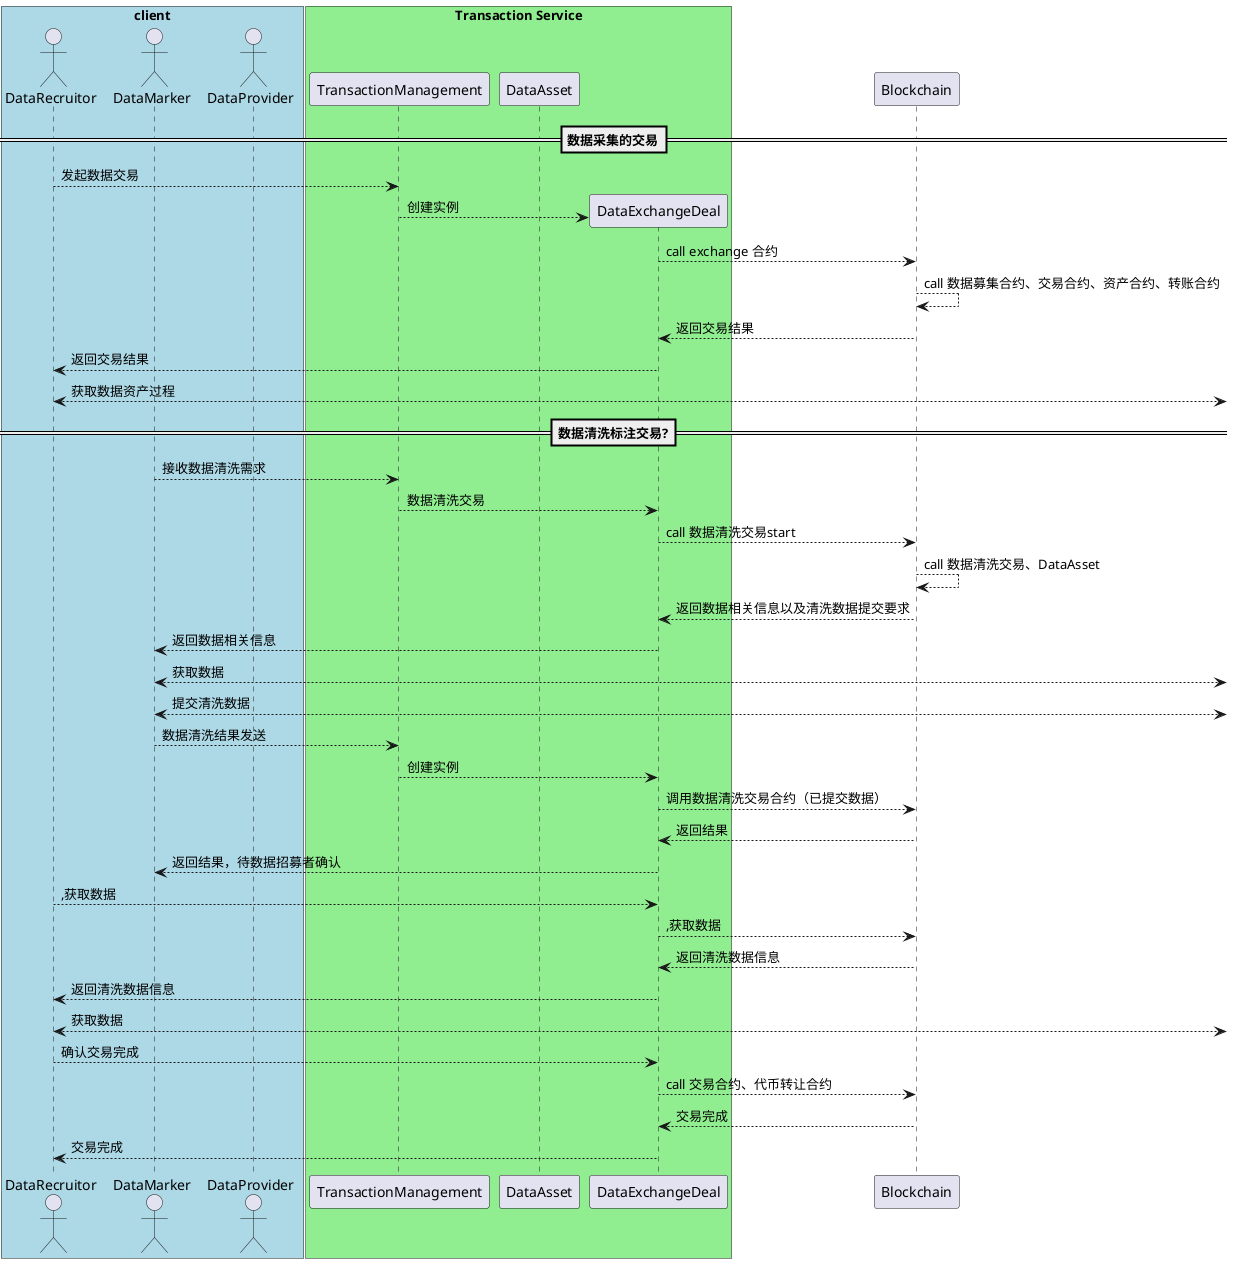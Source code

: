 @startuml
actor DataRecruitor

actor DataMarker

actor DataProvider

box "client" #LightBlue
	participant DataRecruitor
	participant DataMarker
	participant DataProvider
end box



box "Transaction Service" #LightGreen
	participant TransactionManagement
	participant DataAsset
	participant DataExchangeDeal
end box

==数据采集的交易==

DataRecruitor-->TransactionManagement:发起数据交易

create DataExchangeDeal
TransactionManagement-->DataExchangeDeal:创建实例

DataExchangeDeal--->Blockchain:call exchange 合约

Blockchain-->Blockchain:call 数据募集合约、交易合约、资产合约、转账合约

Blockchain-->DataExchangeDeal:返回交易结果

DataExchangeDeal-->DataRecruitor:返回交易结果

DataRecruitor<------->:获取数据资产过程


==数据清洗标注交易?==

DataMarker-->TransactionManagement:接收数据清洗需求

TransactionManagement-->DataExchangeDeal:数据清洗交易

DataExchangeDeal--->Blockchain:call 数据清洗交易start

Blockchain--->Blockchain:call 数据清洗交易、DataAsset

Blockchain-->DataExchangeDeal: 返回数据相关信息以及清洗数据提交要求
DataExchangeDeal--->DataMarker:返回数据相关信息

DataMarker<---->:获取数据

DataMarker<---->:提交清洗数据

DataMarker----->TransactionManagement:数据清洗结果发送


TransactionManagement-->DataExchangeDeal:创建实例


DataExchangeDeal--->Blockchain: 调用数据清洗交易合约（已提交数据）

Blockchain---->DataExchangeDeal:返回结果

DataExchangeDeal---->DataMarker:返回结果，待数据招募者确认

DataRecruitor--->DataExchangeDeal:,获取数据

DataExchangeDeal--->Blockchain:,获取数据

Blockchain-->DataExchangeDeal:返回清洗数据信息

DataExchangeDeal---->DataRecruitor:返回清洗数据信息

DataRecruitor<---->:获取数据

DataRecruitor----->DataExchangeDeal:确认交易完成

DataExchangeDeal--->Blockchain:call 交易合约、代币转让合约

Blockchain---->DataExchangeDeal:交易完成

DataExchangeDeal---->DataRecruitor:交易完成








@enduml